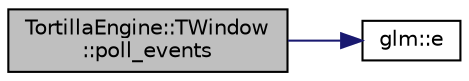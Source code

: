 digraph "TortillaEngine::TWindow::poll_events"
{
 // LATEX_PDF_SIZE
  edge [fontname="Helvetica",fontsize="10",labelfontname="Helvetica",labelfontsize="10"];
  node [fontname="Helvetica",fontsize="10",shape=record];
  rankdir="LR";
  Node1 [label="TortillaEngine::TWindow\l::poll_events",height=0.2,width=0.4,color="black", fillcolor="grey75", style="filled", fontcolor="black",tooltip="Gets the event index."];
  Node1 -> Node2 [color="midnightblue",fontsize="10",style="solid",fontname="Helvetica"];
  Node2 [label="glm::e",height=0.2,width=0.4,color="black", fillcolor="white", style="filled",URL="$group__gtc__constants.html#ga4b7956eb6e2fbedfc7cf2e46e85c5139",tooltip=" "];
}
